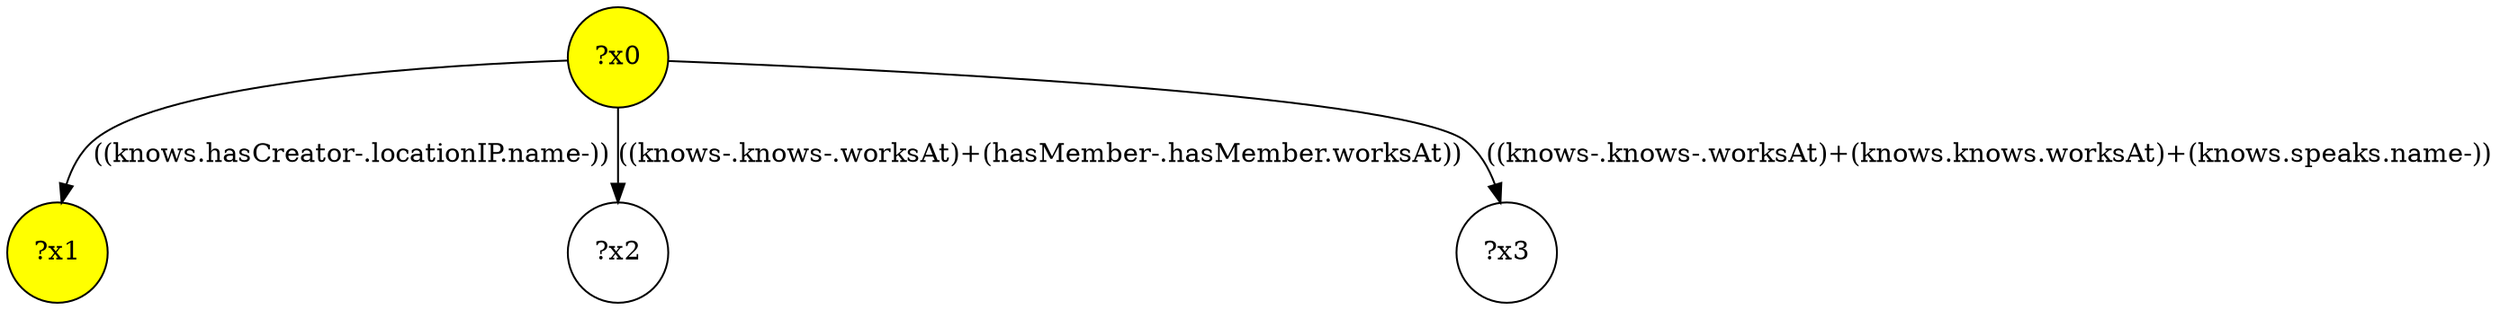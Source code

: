digraph g {
	x0 [fillcolor="yellow", style="filled," shape=circle, label="?x0"];
	x1 [fillcolor="yellow", style="filled," shape=circle, label="?x1"];
	x0 -> x1 [label="((knows.hasCreator-.locationIP.name-))"];
	x2 [shape=circle, label="?x2"];
	x0 -> x2 [label="((knows-.knows-.worksAt)+(hasMember-.hasMember.worksAt))"];
	x3 [shape=circle, label="?x3"];
	x0 -> x3 [label="((knows-.knows-.worksAt)+(knows.knows.worksAt)+(knows.speaks.name-))"];
}
